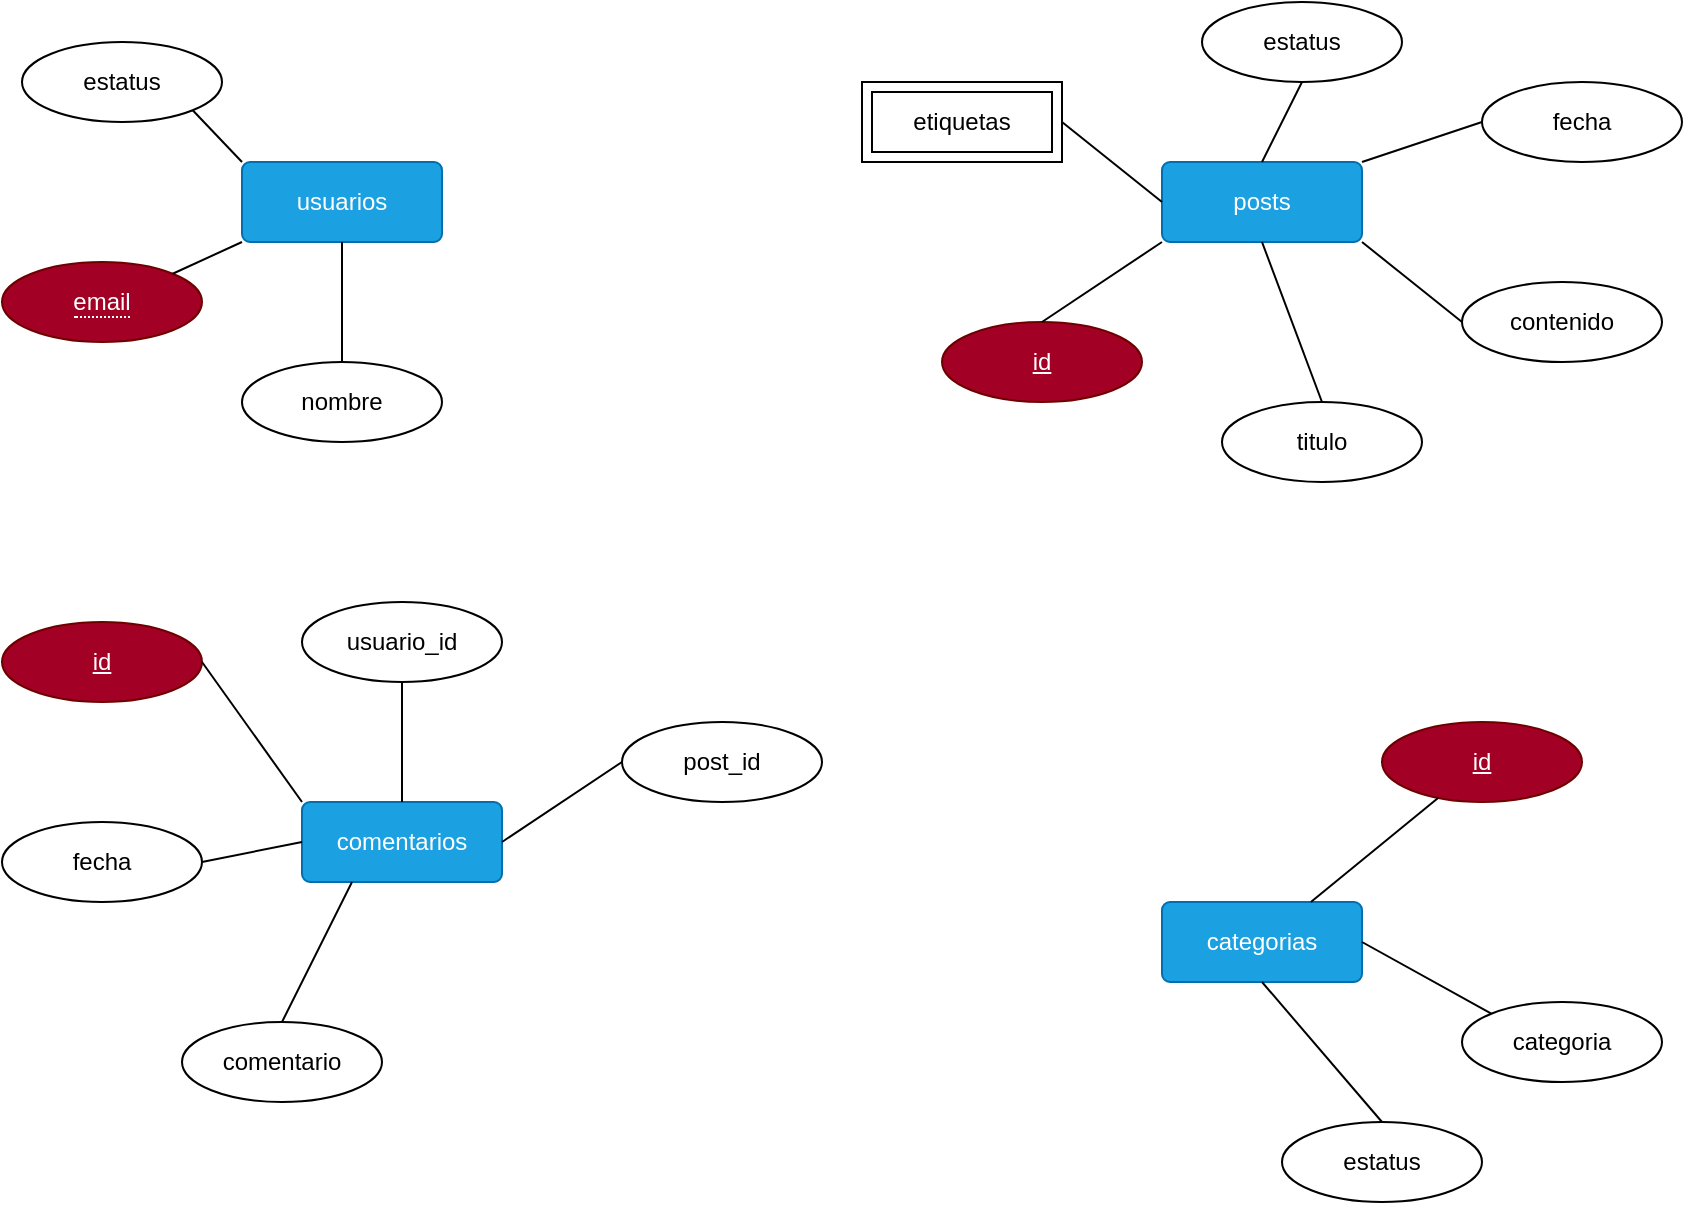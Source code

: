 <mxfile>
    <diagram id="Hqwi4EA126hL_jI9iqDA" name="Page-1">
        <mxGraphModel dx="414" dy="497" grid="1" gridSize="10" guides="1" tooltips="1" connect="1" arrows="1" fold="1" page="1" pageScale="1" pageWidth="850" pageHeight="1100" math="0" shadow="0">
            <root>
                <mxCell id="0"/>
                <mxCell id="1" parent="0"/>
                <mxCell id="2" value="usuarios" style="rounded=1;arcSize=10;whiteSpace=wrap;html=1;align=center;fillColor=#1ba1e2;fontColor=#ffffff;strokeColor=#006EAF;" parent="1" vertex="1">
                    <mxGeometry x="130" y="90" width="100" height="40" as="geometry"/>
                </mxCell>
                <mxCell id="3" value="posts" style="rounded=1;arcSize=10;whiteSpace=wrap;html=1;align=center;fillColor=#1ba1e2;fontColor=#ffffff;strokeColor=#006EAF;" parent="1" vertex="1">
                    <mxGeometry x="590" y="90" width="100" height="40" as="geometry"/>
                </mxCell>
                <mxCell id="4" value="comentarios" style="rounded=1;arcSize=10;whiteSpace=wrap;html=1;align=center;fillColor=#1ba1e2;fontColor=#ffffff;strokeColor=#006EAF;" parent="1" vertex="1">
                    <mxGeometry x="160" y="410" width="100" height="40" as="geometry"/>
                </mxCell>
                <mxCell id="5" value="categorias" style="rounded=1;arcSize=10;whiteSpace=wrap;html=1;align=center;fillColor=#1ba1e2;fontColor=#ffffff;strokeColor=#006EAF;" parent="1" vertex="1">
                    <mxGeometry x="590" y="460" width="100" height="40" as="geometry"/>
                </mxCell>
                <mxCell id="6" value="&lt;span style=&quot;border-bottom: 1px dotted&quot;&gt;email&lt;/span&gt;" style="ellipse;whiteSpace=wrap;html=1;align=center;fillColor=#a20025;fontColor=#ffffff;strokeColor=#6F0000;" parent="1" vertex="1">
                    <mxGeometry x="10" y="140" width="100" height="40" as="geometry"/>
                </mxCell>
                <mxCell id="8" value="" style="endArrow=none;html=1;rounded=0;exitX=1;exitY=0;exitDx=0;exitDy=0;entryX=0;entryY=1;entryDx=0;entryDy=0;" parent="1" source="6" target="2" edge="1">
                    <mxGeometry relative="1" as="geometry">
                        <mxPoint x="150" y="140" as="sourcePoint"/>
                        <mxPoint x="310" y="140" as="targetPoint"/>
                    </mxGeometry>
                </mxCell>
                <mxCell id="10" value="id" style="ellipse;whiteSpace=wrap;html=1;align=center;fontStyle=4;fillColor=#a20025;fontColor=#ffffff;strokeColor=#6F0000;" parent="1" vertex="1">
                    <mxGeometry x="480" y="170" width="100" height="40" as="geometry"/>
                </mxCell>
                <mxCell id="11" value="titulo" style="ellipse;whiteSpace=wrap;html=1;align=center;" parent="1" vertex="1">
                    <mxGeometry x="620" y="210" width="100" height="40" as="geometry"/>
                </mxCell>
                <mxCell id="12" value="contenido" style="ellipse;whiteSpace=wrap;html=1;align=center;" parent="1" vertex="1">
                    <mxGeometry x="740" y="150" width="100" height="40" as="geometry"/>
                </mxCell>
                <mxCell id="13" value="fecha" style="ellipse;whiteSpace=wrap;html=1;align=center;" parent="1" vertex="1">
                    <mxGeometry x="750" y="50" width="100" height="40" as="geometry"/>
                </mxCell>
                <mxCell id="14" value="estatus" style="ellipse;whiteSpace=wrap;html=1;align=center;" parent="1" vertex="1">
                    <mxGeometry x="610" y="10" width="100" height="40" as="geometry"/>
                </mxCell>
                <mxCell id="15" value="etiquetas" style="shape=ext;margin=3;double=1;whiteSpace=wrap;html=1;align=center;" parent="1" vertex="1">
                    <mxGeometry x="440" y="50" width="100" height="40" as="geometry"/>
                </mxCell>
                <mxCell id="21" value="" style="endArrow=none;html=1;rounded=0;exitX=0.5;exitY=0;exitDx=0;exitDy=0;entryX=0;entryY=1;entryDx=0;entryDy=0;" parent="1" source="10" target="3" edge="1">
                    <mxGeometry relative="1" as="geometry">
                        <mxPoint x="185.355" y="185.858" as="sourcePoint"/>
                        <mxPoint x="240" y="140" as="targetPoint"/>
                    </mxGeometry>
                </mxCell>
                <mxCell id="22" value="" style="endArrow=none;html=1;rounded=0;exitX=0;exitY=0.5;exitDx=0;exitDy=0;entryX=1;entryY=0.5;entryDx=0;entryDy=0;" parent="1" source="3" target="15" edge="1">
                    <mxGeometry relative="1" as="geometry">
                        <mxPoint x="540" y="180" as="sourcePoint"/>
                        <mxPoint x="600" y="140" as="targetPoint"/>
                    </mxGeometry>
                </mxCell>
                <mxCell id="23" value="" style="endArrow=none;html=1;rounded=0;exitX=0.5;exitY=0;exitDx=0;exitDy=0;entryX=0.5;entryY=1;entryDx=0;entryDy=0;" parent="1" source="3" target="14" edge="1">
                    <mxGeometry relative="1" as="geometry">
                        <mxPoint x="600" y="120" as="sourcePoint"/>
                        <mxPoint x="660" y="50" as="targetPoint"/>
                    </mxGeometry>
                </mxCell>
                <mxCell id="24" value="" style="endArrow=none;html=1;rounded=0;exitX=1;exitY=0;exitDx=0;exitDy=0;entryX=0;entryY=0.5;entryDx=0;entryDy=0;" parent="1" source="3" target="13" edge="1">
                    <mxGeometry relative="1" as="geometry">
                        <mxPoint x="650" y="100" as="sourcePoint"/>
                        <mxPoint x="670" y="60" as="targetPoint"/>
                    </mxGeometry>
                </mxCell>
                <mxCell id="25" value="" style="endArrow=none;html=1;rounded=0;exitX=1;exitY=1;exitDx=0;exitDy=0;entryX=0;entryY=0.5;entryDx=0;entryDy=0;" parent="1" source="3" target="12" edge="1">
                    <mxGeometry relative="1" as="geometry">
                        <mxPoint x="700" y="100" as="sourcePoint"/>
                        <mxPoint x="760" y="80" as="targetPoint"/>
                    </mxGeometry>
                </mxCell>
                <mxCell id="26" value="" style="endArrow=none;html=1;rounded=0;exitX=0.5;exitY=1;exitDx=0;exitDy=0;entryX=0.5;entryY=0;entryDx=0;entryDy=0;" parent="1" source="3" target="11" edge="1">
                    <mxGeometry relative="1" as="geometry">
                        <mxPoint x="700" y="140" as="sourcePoint"/>
                        <mxPoint x="750" y="180" as="targetPoint"/>
                    </mxGeometry>
                </mxCell>
                <mxCell id="27" value="nombre" style="ellipse;whiteSpace=wrap;html=1;align=center;" vertex="1" parent="1">
                    <mxGeometry x="130" y="190" width="100" height="40" as="geometry"/>
                </mxCell>
                <mxCell id="28" value="estatus" style="ellipse;whiteSpace=wrap;html=1;align=center;" vertex="1" parent="1">
                    <mxGeometry x="20" y="30" width="100" height="40" as="geometry"/>
                </mxCell>
                <mxCell id="30" value="" style="endArrow=none;html=1;rounded=0;exitX=0;exitY=0;exitDx=0;exitDy=0;entryX=1;entryY=1;entryDx=0;entryDy=0;" edge="1" parent="1" source="2" target="28">
                    <mxGeometry relative="1" as="geometry">
                        <mxPoint x="115.355" y="175.858" as="sourcePoint"/>
                        <mxPoint x="140" y="140" as="targetPoint"/>
                    </mxGeometry>
                </mxCell>
                <mxCell id="31" value="" style="endArrow=none;html=1;rounded=0;exitX=0.5;exitY=0;exitDx=0;exitDy=0;entryX=0.5;entryY=1;entryDx=0;entryDy=0;" edge="1" parent="1" source="27" target="2">
                    <mxGeometry relative="1" as="geometry">
                        <mxPoint x="125.355" y="185.858" as="sourcePoint"/>
                        <mxPoint x="150" y="150" as="targetPoint"/>
                    </mxGeometry>
                </mxCell>
                <mxCell id="34" value="id" style="ellipse;whiteSpace=wrap;html=1;align=center;fontStyle=4;fillColor=#a20025;fontColor=#ffffff;strokeColor=#6F0000;" vertex="1" parent="1">
                    <mxGeometry x="10" y="320" width="100" height="40" as="geometry"/>
                </mxCell>
                <mxCell id="36" value="usuario_id" style="ellipse;whiteSpace=wrap;html=1;align=center;" vertex="1" parent="1">
                    <mxGeometry x="160" y="310" width="100" height="40" as="geometry"/>
                </mxCell>
                <mxCell id="37" value="fecha" style="ellipse;whiteSpace=wrap;html=1;align=center;" vertex="1" parent="1">
                    <mxGeometry x="10" y="420" width="100" height="40" as="geometry"/>
                </mxCell>
                <mxCell id="38" value="comentario" style="ellipse;whiteSpace=wrap;html=1;align=center;" vertex="1" parent="1">
                    <mxGeometry x="100" y="520" width="100" height="40" as="geometry"/>
                </mxCell>
                <mxCell id="39" value="" style="endArrow=none;html=1;rounded=0;exitX=0.5;exitY=0;exitDx=0;exitDy=0;entryX=0.5;entryY=1;entryDx=0;entryDy=0;" edge="1" parent="1" source="4" target="36">
                    <mxGeometry relative="1" as="geometry">
                        <mxPoint x="190" y="200" as="sourcePoint"/>
                        <mxPoint x="190" y="140" as="targetPoint"/>
                    </mxGeometry>
                </mxCell>
                <mxCell id="40" value="" style="endArrow=none;html=1;rounded=0;exitX=0;exitY=0;exitDx=0;exitDy=0;entryX=1;entryY=0.5;entryDx=0;entryDy=0;" edge="1" parent="1" source="4" target="34">
                    <mxGeometry relative="1" as="geometry">
                        <mxPoint x="220" y="420" as="sourcePoint"/>
                        <mxPoint x="220" y="360" as="targetPoint"/>
                    </mxGeometry>
                </mxCell>
                <mxCell id="41" value="" style="endArrow=none;html=1;rounded=0;exitX=0;exitY=0.5;exitDx=0;exitDy=0;entryX=1;entryY=0.5;entryDx=0;entryDy=0;" edge="1" parent="1" source="4" target="37">
                    <mxGeometry relative="1" as="geometry">
                        <mxPoint x="170" y="420" as="sourcePoint"/>
                        <mxPoint x="120" y="350" as="targetPoint"/>
                    </mxGeometry>
                </mxCell>
                <mxCell id="42" value="" style="endArrow=none;html=1;rounded=0;exitX=0.25;exitY=1;exitDx=0;exitDy=0;entryX=0.5;entryY=0;entryDx=0;entryDy=0;" edge="1" parent="1" source="4" target="38">
                    <mxGeometry relative="1" as="geometry">
                        <mxPoint x="170" y="440" as="sourcePoint"/>
                        <mxPoint x="150" y="510" as="targetPoint"/>
                    </mxGeometry>
                </mxCell>
                <mxCell id="43" value="post_id" style="ellipse;whiteSpace=wrap;html=1;align=center;" vertex="1" parent="1">
                    <mxGeometry x="320" y="370" width="100" height="40" as="geometry"/>
                </mxCell>
                <mxCell id="44" value="" style="endArrow=none;html=1;rounded=0;exitX=1;exitY=0.5;exitDx=0;exitDy=0;entryX=0;entryY=0.5;entryDx=0;entryDy=0;" edge="1" parent="1" source="4" target="43">
                    <mxGeometry relative="1" as="geometry">
                        <mxPoint x="220" y="420" as="sourcePoint"/>
                        <mxPoint x="220" y="360" as="targetPoint"/>
                    </mxGeometry>
                </mxCell>
                <mxCell id="45" value="id" style="ellipse;whiteSpace=wrap;html=1;align=center;fontStyle=4;fillColor=#a20025;fontColor=#ffffff;strokeColor=#6F0000;" vertex="1" parent="1">
                    <mxGeometry x="700" y="370" width="100" height="40" as="geometry"/>
                </mxCell>
                <mxCell id="46" value="" style="endArrow=none;html=1;rounded=0;" edge="1" parent="1" source="5" target="45">
                    <mxGeometry relative="1" as="geometry">
                        <mxPoint x="270" y="440" as="sourcePoint"/>
                        <mxPoint x="330" y="400" as="targetPoint"/>
                    </mxGeometry>
                </mxCell>
                <mxCell id="47" value="categoria" style="ellipse;whiteSpace=wrap;html=1;align=center;" vertex="1" parent="1">
                    <mxGeometry x="740" y="510" width="100" height="40" as="geometry"/>
                </mxCell>
                <mxCell id="48" value="estatus" style="ellipse;whiteSpace=wrap;html=1;align=center;" vertex="1" parent="1">
                    <mxGeometry x="650" y="570" width="100" height="40" as="geometry"/>
                </mxCell>
                <mxCell id="49" value="" style="endArrow=none;html=1;rounded=0;entryX=0;entryY=0;entryDx=0;entryDy=0;exitX=1;exitY=0.5;exitDx=0;exitDy=0;" edge="1" parent="1" source="5" target="47">
                    <mxGeometry relative="1" as="geometry">
                        <mxPoint x="690" y="480" as="sourcePoint"/>
                        <mxPoint x="738.039" y="417.968" as="targetPoint"/>
                    </mxGeometry>
                </mxCell>
                <mxCell id="50" value="" style="endArrow=none;html=1;rounded=0;entryX=0.5;entryY=0;entryDx=0;entryDy=0;exitX=0.5;exitY=1;exitDx=0;exitDy=0;" edge="1" parent="1" source="5" target="48">
                    <mxGeometry relative="1" as="geometry">
                        <mxPoint x="700" y="490" as="sourcePoint"/>
                        <mxPoint x="764.645" y="525.858" as="targetPoint"/>
                    </mxGeometry>
                </mxCell>
            </root>
        </mxGraphModel>
    </diagram>
</mxfile>